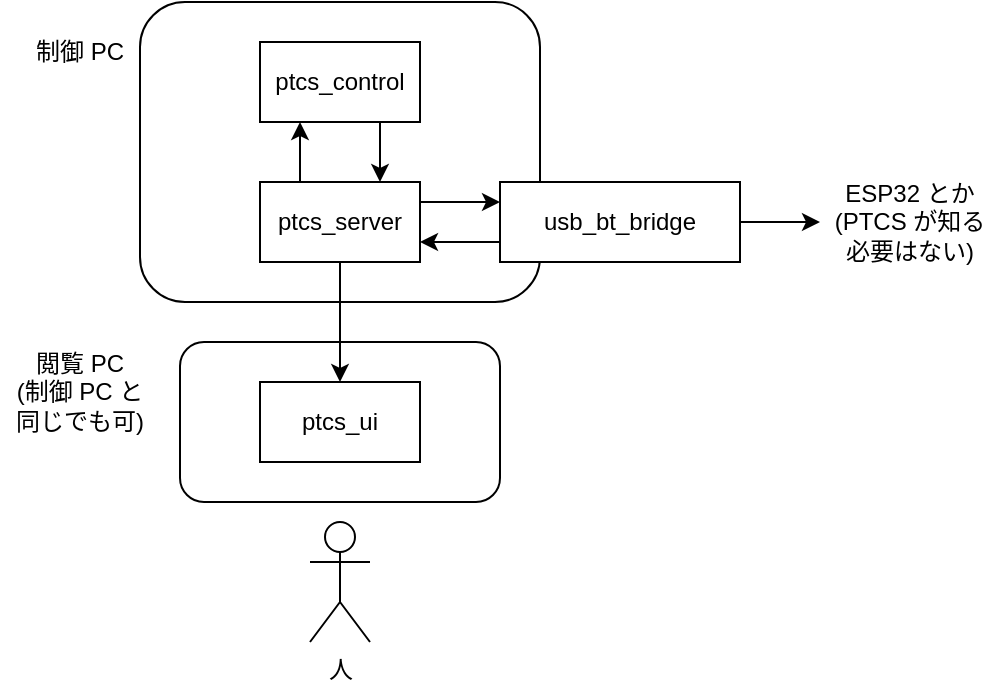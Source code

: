 <mxfile version="20.8.16" type="device"><diagram name="ページ1" id="1loMkMHg5WlV2uIm5DF9"><mxGraphModel dx="1020" dy="542" grid="1" gridSize="10" guides="1" tooltips="1" connect="1" arrows="1" fold="1" page="1" pageScale="1" pageWidth="827" pageHeight="1169" math="0" shadow="0"><root><mxCell id="0"/><mxCell id="1" parent="0"/><mxCell id="eTpWnhoapBGnyRek8Aoo-8" value="" style="rounded=1;whiteSpace=wrap;html=1;" parent="1" vertex="1"><mxGeometry x="240" y="250" width="160" height="80" as="geometry"/></mxCell><mxCell id="eTpWnhoapBGnyRek8Aoo-7" value="" style="rounded=1;whiteSpace=wrap;html=1;" parent="1" vertex="1"><mxGeometry x="220" y="80" width="200" height="150" as="geometry"/></mxCell><mxCell id="eTpWnhoapBGnyRek8Aoo-13" style="edgeStyle=orthogonalEdgeStyle;rounded=0;orthogonalLoop=1;jettySize=auto;html=1;exitX=0.5;exitY=1;exitDx=0;exitDy=0;entryX=0.5;entryY=0;entryDx=0;entryDy=0;" parent="1" source="eTpWnhoapBGnyRek8Aoo-1" target="eTpWnhoapBGnyRek8Aoo-2" edge="1"><mxGeometry relative="1" as="geometry"/></mxCell><mxCell id="eTpWnhoapBGnyRek8Aoo-14" style="edgeStyle=orthogonalEdgeStyle;rounded=0;orthogonalLoop=1;jettySize=auto;html=1;exitX=0.25;exitY=0;exitDx=0;exitDy=0;entryX=0.25;entryY=1;entryDx=0;entryDy=0;" parent="1" source="eTpWnhoapBGnyRek8Aoo-1" target="eTpWnhoapBGnyRek8Aoo-3" edge="1"><mxGeometry relative="1" as="geometry"/></mxCell><mxCell id="eTpWnhoapBGnyRek8Aoo-16" style="edgeStyle=orthogonalEdgeStyle;rounded=0;orthogonalLoop=1;jettySize=auto;html=1;exitX=1;exitY=0.25;exitDx=0;exitDy=0;entryX=0;entryY=0.25;entryDx=0;entryDy=0;" parent="1" source="eTpWnhoapBGnyRek8Aoo-1" target="eTpWnhoapBGnyRek8Aoo-6" edge="1"><mxGeometry relative="1" as="geometry"/></mxCell><mxCell id="eTpWnhoapBGnyRek8Aoo-1" value="ptcs_server" style="rounded=0;whiteSpace=wrap;html=1;" parent="1" vertex="1"><mxGeometry x="280" y="170" width="80" height="40" as="geometry"/></mxCell><mxCell id="eTpWnhoapBGnyRek8Aoo-2" value="ptcs_ui" style="rounded=0;whiteSpace=wrap;html=1;" parent="1" vertex="1"><mxGeometry x="280" y="270" width="80" height="40" as="geometry"/></mxCell><mxCell id="eTpWnhoapBGnyRek8Aoo-15" style="edgeStyle=orthogonalEdgeStyle;rounded=0;orthogonalLoop=1;jettySize=auto;html=1;exitX=0.75;exitY=1;exitDx=0;exitDy=0;entryX=0.75;entryY=0;entryDx=0;entryDy=0;" parent="1" source="eTpWnhoapBGnyRek8Aoo-3" target="eTpWnhoapBGnyRek8Aoo-1" edge="1"><mxGeometry relative="1" as="geometry"/></mxCell><mxCell id="eTpWnhoapBGnyRek8Aoo-3" value="ptcs_control" style="rounded=0;whiteSpace=wrap;html=1;" parent="1" vertex="1"><mxGeometry x="280" y="100" width="80" height="40" as="geometry"/></mxCell><mxCell id="eTpWnhoapBGnyRek8Aoo-17" style="edgeStyle=orthogonalEdgeStyle;rounded=0;orthogonalLoop=1;jettySize=auto;html=1;exitX=0;exitY=0.75;exitDx=0;exitDy=0;entryX=1;entryY=0.75;entryDx=0;entryDy=0;" parent="1" source="eTpWnhoapBGnyRek8Aoo-6" target="eTpWnhoapBGnyRek8Aoo-1" edge="1"><mxGeometry relative="1" as="geometry"/></mxCell><mxCell id="eTpWnhoapBGnyRek8Aoo-21" style="edgeStyle=orthogonalEdgeStyle;rounded=0;orthogonalLoop=1;jettySize=auto;html=1;exitX=1;exitY=0.5;exitDx=0;exitDy=0;" parent="1" source="eTpWnhoapBGnyRek8Aoo-6" edge="1"><mxGeometry relative="1" as="geometry"><mxPoint x="560" y="190" as="targetPoint"/></mxGeometry></mxCell><mxCell id="eTpWnhoapBGnyRek8Aoo-6" value="usb_bt_bridge" style="rounded=0;whiteSpace=wrap;html=1;" parent="1" vertex="1"><mxGeometry x="400" y="170" width="120" height="40" as="geometry"/></mxCell><mxCell id="eTpWnhoapBGnyRek8Aoo-10" value="人" style="shape=umlActor;verticalLabelPosition=bottom;verticalAlign=top;html=1;outlineConnect=0;" parent="1" vertex="1"><mxGeometry x="305" y="340" width="30" height="60" as="geometry"/></mxCell><mxCell id="eTpWnhoapBGnyRek8Aoo-18" value="制御 PC" style="text;html=1;strokeColor=none;fillColor=none;align=center;verticalAlign=middle;whiteSpace=wrap;rounded=0;" parent="1" vertex="1"><mxGeometry x="160" y="90" width="60" height="30" as="geometry"/></mxCell><mxCell id="eTpWnhoapBGnyRek8Aoo-19" value="閲覧 PC&lt;br&gt;(制御 PC と&lt;br&gt;同じでも可)" style="text;html=1;strokeColor=none;fillColor=none;align=center;verticalAlign=middle;whiteSpace=wrap;rounded=0;" parent="1" vertex="1"><mxGeometry x="150" y="260" width="80" height="30" as="geometry"/></mxCell><mxCell id="eTpWnhoapBGnyRek8Aoo-22" value="ESP32 とか&lt;br&gt;(PTCS が知る&lt;br&gt;必要はない)" style="text;html=1;strokeColor=none;fillColor=none;align=center;verticalAlign=middle;whiteSpace=wrap;rounded=0;" parent="1" vertex="1"><mxGeometry x="560" y="160" width="90" height="60" as="geometry"/></mxCell></root></mxGraphModel></diagram></mxfile>